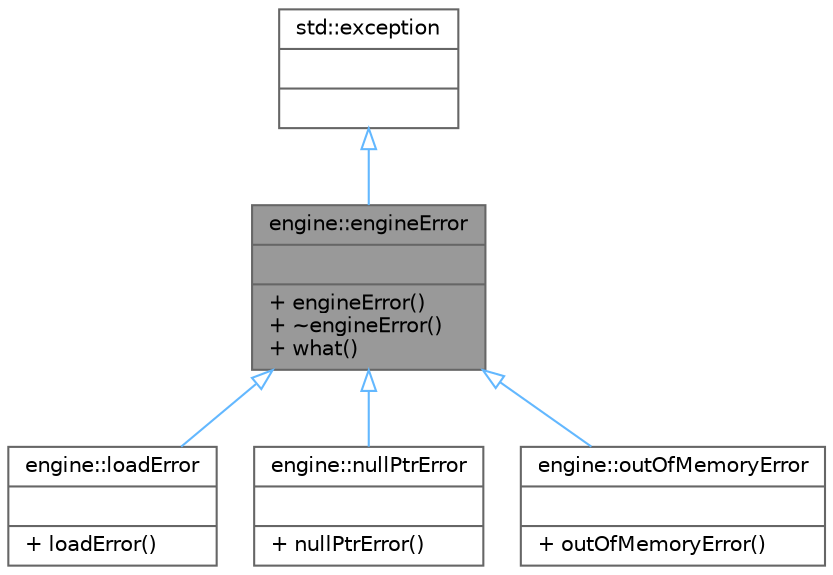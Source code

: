 digraph "engine::engineError"
{
 // LATEX_PDF_SIZE
  bgcolor="transparent";
  edge [fontname=Helvetica,fontsize=10,labelfontname=Helvetica,labelfontsize=10];
  node [fontname=Helvetica,fontsize=10,shape=box,height=0.2,width=0.4];
  Node1 [shape=record,label="{engine::engineError\n||+ engineError()\l+ ~engineError()\l+ what()\l}",height=0.2,width=0.4,color="gray40", fillcolor="grey60", style="filled", fontcolor="black",tooltip=" "];
  Node2 -> Node1 [dir="back",color="steelblue1",style="solid",arrowtail="onormal"];
  Node2 [shape=record,label="{std::exception\n||}",height=0.2,width=0.4,color="gray40", fillcolor="white", style="filled",tooltip=" "];
  Node1 -> Node3 [dir="back",color="steelblue1",style="solid",arrowtail="onormal"];
  Node3 [shape=record,label="{engine::loadError\n||+ loadError()\l}",height=0.2,width=0.4,color="gray40", fillcolor="white", style="filled",URL="$classengine_1_1loadError.html",tooltip=" "];
  Node1 -> Node4 [dir="back",color="steelblue1",style="solid",arrowtail="onormal"];
  Node4 [shape=record,label="{engine::nullPtrError\n||+ nullPtrError()\l}",height=0.2,width=0.4,color="gray40", fillcolor="white", style="filled",URL="$classengine_1_1nullPtrError.html",tooltip=" "];
  Node1 -> Node5 [dir="back",color="steelblue1",style="solid",arrowtail="onormal"];
  Node5 [shape=record,label="{engine::outOfMemoryError\n||+ outOfMemoryError()\l}",height=0.2,width=0.4,color="gray40", fillcolor="white", style="filled",URL="$classengine_1_1outOfMemoryError.html",tooltip=" "];
}

